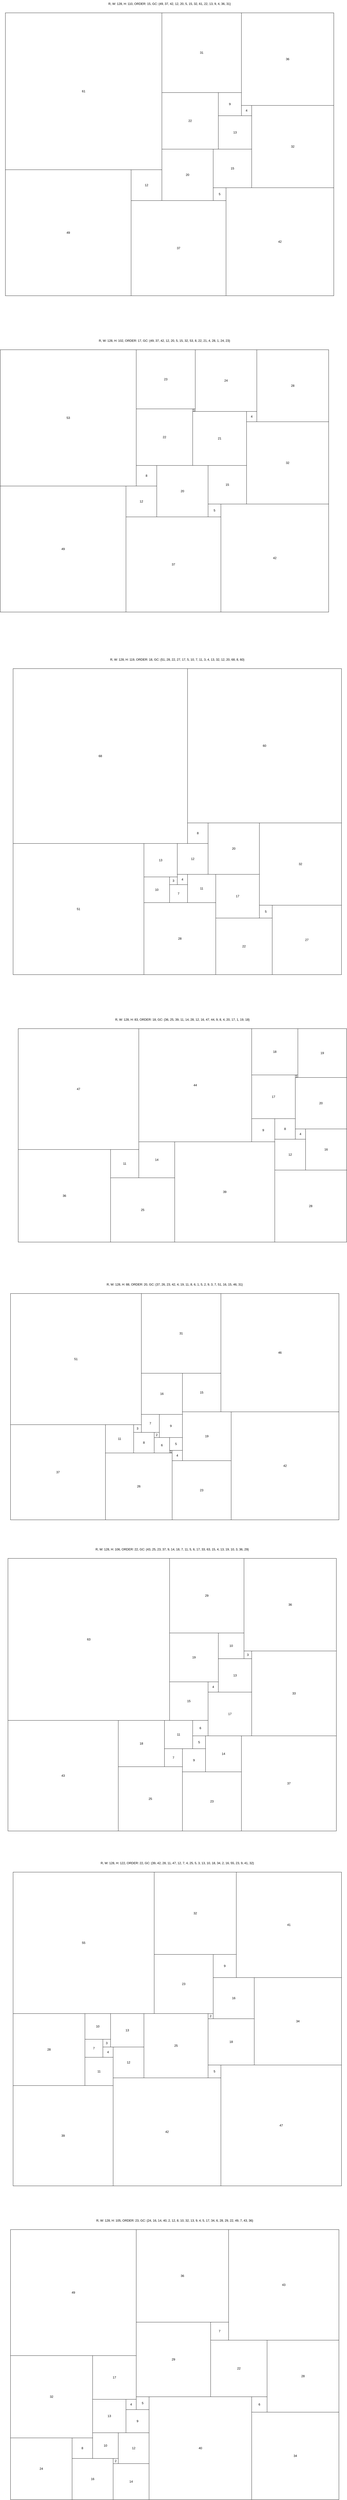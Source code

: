 <mxfile version="21.2.1" type="device">
  <diagram name="Page-1" id="H1nZVYqxkzLZFgEqRADx">
    <mxGraphModel dx="2570" dy="5350" grid="1" gridSize="10" guides="1" tooltips="1" connect="1" arrows="1" fold="1" page="1" pageScale="1" pageWidth="850" pageHeight="1100" math="0" shadow="0">
      <root>
        <mxCell id="0" />
        <mxCell id="1" parent="0" />
        <mxCell id="AsBp8XiL8Dx4Y6rQVwFH-4049" value="R, W: 128, H: 110, ORDER: 15, GC: {49, 37, 42, 12, 20, 5, 15, 32, 61, 22, 13, 9, 4, 36, 31} " style="text;html=1;strokeColor=none;fillColor=none;align=center;verticalAlign=middle;whiteSpace=wrap;rounded=0;flipV=1;" parent="1" vertex="1">
          <mxGeometry x="2710" width="1280" height="30" as="geometry" />
        </mxCell>
        <mxCell id="AsBp8XiL8Dx4Y6rQVwFH-6257" value="R, W: 128, H: 102, ORDER: 17, GC: {49, 37, 42, 12, 20, 5, 15, 32, 53, 8, 22, 21, 4, 28, 1, 24, 23} " style="text;html=1;strokeColor=none;fillColor=none;align=center;verticalAlign=middle;whiteSpace=wrap;rounded=0;flipV=1;" parent="1" vertex="1">
          <mxGeometry x="2690" y="1310" width="1280" height="30" as="geometry" />
        </mxCell>
        <mxCell id="AsBp8XiL8Dx4Y6rQVwFH-7724" value="R, W: 128, H: 119, ORDER: 18, GC: {51, 28, 22, 27, 17, 5, 10, 7, 11, 3, 4, 13, 32, 12, 20, 68, 8, 60} " style="text;html=1;strokeColor=none;fillColor=none;align=center;verticalAlign=middle;whiteSpace=wrap;rounded=0;flipV=1;" parent="1" vertex="1">
          <mxGeometry x="2740" y="2550" width="1280" height="30" as="geometry" />
        </mxCell>
        <mxCell id="AsBp8XiL8Dx4Y6rQVwFH-7819" value="R, W: 128, H: 83, ORDER: 18, GC: {36, 25, 39, 11, 14, 28, 12, 16, 47, 44, 9, 8, 4, 20, 17, 1, 19, 18} " style="text;html=1;strokeColor=none;fillColor=none;align=center;verticalAlign=middle;whiteSpace=wrap;rounded=0;flipV=1;" parent="1" vertex="1">
          <mxGeometry x="2760" y="3950" width="1280" height="30" as="geometry" />
        </mxCell>
        <mxCell id="AsBp8XiL8Dx4Y6rQVwFH-16661" value="R, W: 128, H: 88, ORDER: 20, GC: {37, 26, 23, 42, 4, 19, 11, 8, 6, 1, 5, 2, 9, 3, 7, 51, 16, 15, 46, 31} " style="text;html=1;strokeColor=none;fillColor=none;align=center;verticalAlign=middle;whiteSpace=wrap;rounded=0;flipV=1;" parent="1" vertex="1">
          <mxGeometry x="2730" y="4980" width="1280" height="30" as="geometry" />
        </mxCell>
        <mxCell id="AsBp8XiL8Dx4Y6rQVwFH-38891" value="R, W: 128, H: 106, ORDER: 22, GC: {43, 25, 23, 37, 9, 14, 18, 7, 11, 5, 6, 17, 33, 63, 15, 4, 13, 19, 10, 3, 36, 29} " style="text;html=1;strokeColor=none;fillColor=none;align=center;verticalAlign=middle;whiteSpace=wrap;rounded=0;flipV=1;" parent="1" vertex="1">
          <mxGeometry x="2720" y="6010" width="1280" height="30" as="geometry" />
        </mxCell>
        <mxCell id="AsBp8XiL8Dx4Y6rQVwFH-38937" value="R, W: 128, H: 122, ORDER: 22, GC: {39, 42, 28, 11, 47, 12, 7, 4, 25, 5, 3, 13, 10, 18, 34, 2, 16, 55, 23, 9, 41, 32} " style="text;html=1;strokeColor=none;fillColor=none;align=center;verticalAlign=middle;whiteSpace=wrap;rounded=0;flipV=1;" parent="1" vertex="1">
          <mxGeometry x="2740" y="7230" width="1280" height="30" as="geometry" />
        </mxCell>
        <mxCell id="AsBp8XiL8Dx4Y6rQVwFH-44097" value="R, W: 128, H: 105, ORDER: 23, GC: {24, 16, 14, 40, 2, 12, 8, 10, 32, 13, 9, 4, 5, 17, 34, 6, 28, 29, 22, 49, 7, 43, 36} " style="text;html=1;strokeColor=none;fillColor=none;align=center;verticalAlign=middle;whiteSpace=wrap;rounded=0;flipV=1;" parent="1" vertex="1">
          <mxGeometry x="2730" y="8620" width="1280" height="30" as="geometry" />
        </mxCell>
        <mxCell id="5mJC_CQfwRtNk9dnTt3o-1" value="" style="group;flipV=1;" vertex="1" connectable="0" parent="1">
          <mxGeometry x="2710" y="50" width="1280" height="1100" as="geometry" />
        </mxCell>
        <mxCell id="761dnnyQ54j-Cl0NHfQN-4050" value="49" style="rounded=0;whiteSpace=wrap;html=1;" parent="5mJC_CQfwRtNk9dnTt3o-1" vertex="1">
          <mxGeometry y="610" width="490" height="490" as="geometry" />
        </mxCell>
        <mxCell id="761dnnyQ54j-Cl0NHfQN-4051" value="37" style="rounded=0;whiteSpace=wrap;html=1;" parent="5mJC_CQfwRtNk9dnTt3o-1" vertex="1">
          <mxGeometry x="490" y="730" width="370" height="370" as="geometry" />
        </mxCell>
        <mxCell id="761dnnyQ54j-Cl0NHfQN-4052" value="42" style="rounded=0;whiteSpace=wrap;html=1;" parent="5mJC_CQfwRtNk9dnTt3o-1" vertex="1">
          <mxGeometry x="860" y="680" width="420" height="420" as="geometry" />
        </mxCell>
        <mxCell id="761dnnyQ54j-Cl0NHfQN-4053" value="12" style="rounded=0;whiteSpace=wrap;html=1;" parent="5mJC_CQfwRtNk9dnTt3o-1" vertex="1">
          <mxGeometry x="490" y="610" width="120" height="120" as="geometry" />
        </mxCell>
        <mxCell id="761dnnyQ54j-Cl0NHfQN-4054" value="20" style="rounded=0;whiteSpace=wrap;html=1;" parent="5mJC_CQfwRtNk9dnTt3o-1" vertex="1">
          <mxGeometry x="610" y="530" width="200" height="200" as="geometry" />
        </mxCell>
        <mxCell id="761dnnyQ54j-Cl0NHfQN-4055" value="5" style="rounded=0;whiteSpace=wrap;html=1;" parent="5mJC_CQfwRtNk9dnTt3o-1" vertex="1">
          <mxGeometry x="810" y="680" width="50" height="50" as="geometry" />
        </mxCell>
        <mxCell id="761dnnyQ54j-Cl0NHfQN-4056" value="15" style="rounded=0;whiteSpace=wrap;html=1;" parent="5mJC_CQfwRtNk9dnTt3o-1" vertex="1">
          <mxGeometry x="810" y="530" width="150" height="150" as="geometry" />
        </mxCell>
        <mxCell id="761dnnyQ54j-Cl0NHfQN-4057" value="32" style="rounded=0;whiteSpace=wrap;html=1;" parent="5mJC_CQfwRtNk9dnTt3o-1" vertex="1">
          <mxGeometry x="960" y="360" width="320" height="320" as="geometry" />
        </mxCell>
        <mxCell id="761dnnyQ54j-Cl0NHfQN-4058" value="61" style="rounded=0;whiteSpace=wrap;html=1;" parent="5mJC_CQfwRtNk9dnTt3o-1" vertex="1">
          <mxGeometry width="610" height="610" as="geometry" />
        </mxCell>
        <mxCell id="761dnnyQ54j-Cl0NHfQN-4059" value="22" style="rounded=0;whiteSpace=wrap;html=1;" parent="5mJC_CQfwRtNk9dnTt3o-1" vertex="1">
          <mxGeometry x="610" y="310" width="220" height="220" as="geometry" />
        </mxCell>
        <mxCell id="761dnnyQ54j-Cl0NHfQN-4060" value="13" style="rounded=0;whiteSpace=wrap;html=1;" parent="5mJC_CQfwRtNk9dnTt3o-1" vertex="1">
          <mxGeometry x="830" y="400" width="130" height="130" as="geometry" />
        </mxCell>
        <mxCell id="761dnnyQ54j-Cl0NHfQN-4061" value="9" style="rounded=0;whiteSpace=wrap;html=1;" parent="5mJC_CQfwRtNk9dnTt3o-1" vertex="1">
          <mxGeometry x="830" y="310" width="90" height="90" as="geometry" />
        </mxCell>
        <mxCell id="761dnnyQ54j-Cl0NHfQN-4062" value="4" style="rounded=0;whiteSpace=wrap;html=1;" parent="5mJC_CQfwRtNk9dnTt3o-1" vertex="1">
          <mxGeometry x="920" y="360" width="40" height="40" as="geometry" />
        </mxCell>
        <mxCell id="761dnnyQ54j-Cl0NHfQN-4063" value="36" style="rounded=0;whiteSpace=wrap;html=1;" parent="5mJC_CQfwRtNk9dnTt3o-1" vertex="1">
          <mxGeometry x="920" width="360" height="360" as="geometry" />
        </mxCell>
        <mxCell id="761dnnyQ54j-Cl0NHfQN-4064" value="31" style="rounded=0;whiteSpace=wrap;html=1;" parent="5mJC_CQfwRtNk9dnTt3o-1" vertex="1">
          <mxGeometry x="610" width="310" height="310" as="geometry" />
        </mxCell>
        <mxCell id="5mJC_CQfwRtNk9dnTt3o-2" value="" style="group;flipV=1;" vertex="1" connectable="0" parent="1">
          <mxGeometry x="2690" y="1360" width="1280" height="1020" as="geometry" />
        </mxCell>
        <mxCell id="761dnnyQ54j-Cl0NHfQN-6258" value="49" style="rounded=0;whiteSpace=wrap;html=1;" parent="5mJC_CQfwRtNk9dnTt3o-2" vertex="1">
          <mxGeometry y="530" width="490" height="490" as="geometry" />
        </mxCell>
        <mxCell id="761dnnyQ54j-Cl0NHfQN-6259" value="37" style="rounded=0;whiteSpace=wrap;html=1;" parent="5mJC_CQfwRtNk9dnTt3o-2" vertex="1">
          <mxGeometry x="490" y="650" width="370" height="370" as="geometry" />
        </mxCell>
        <mxCell id="761dnnyQ54j-Cl0NHfQN-6260" value="42" style="rounded=0;whiteSpace=wrap;html=1;" parent="5mJC_CQfwRtNk9dnTt3o-2" vertex="1">
          <mxGeometry x="860" y="600" width="420" height="420" as="geometry" />
        </mxCell>
        <mxCell id="761dnnyQ54j-Cl0NHfQN-6261" value="12" style="rounded=0;whiteSpace=wrap;html=1;" parent="5mJC_CQfwRtNk9dnTt3o-2" vertex="1">
          <mxGeometry x="490" y="530" width="120" height="120" as="geometry" />
        </mxCell>
        <mxCell id="761dnnyQ54j-Cl0NHfQN-6262" value="20" style="rounded=0;whiteSpace=wrap;html=1;" parent="5mJC_CQfwRtNk9dnTt3o-2" vertex="1">
          <mxGeometry x="610" y="450" width="200" height="200" as="geometry" />
        </mxCell>
        <mxCell id="761dnnyQ54j-Cl0NHfQN-6263" value="5" style="rounded=0;whiteSpace=wrap;html=1;" parent="5mJC_CQfwRtNk9dnTt3o-2" vertex="1">
          <mxGeometry x="810" y="600" width="50" height="50" as="geometry" />
        </mxCell>
        <mxCell id="761dnnyQ54j-Cl0NHfQN-6264" value="15" style="rounded=0;whiteSpace=wrap;html=1;" parent="5mJC_CQfwRtNk9dnTt3o-2" vertex="1">
          <mxGeometry x="810" y="450" width="150" height="150" as="geometry" />
        </mxCell>
        <mxCell id="761dnnyQ54j-Cl0NHfQN-6265" value="32" style="rounded=0;whiteSpace=wrap;html=1;" parent="5mJC_CQfwRtNk9dnTt3o-2" vertex="1">
          <mxGeometry x="960" y="280" width="320" height="320" as="geometry" />
        </mxCell>
        <mxCell id="761dnnyQ54j-Cl0NHfQN-6266" value="53" style="rounded=0;whiteSpace=wrap;html=1;" parent="5mJC_CQfwRtNk9dnTt3o-2" vertex="1">
          <mxGeometry width="530" height="530" as="geometry" />
        </mxCell>
        <mxCell id="761dnnyQ54j-Cl0NHfQN-6267" value="8" style="rounded=0;whiteSpace=wrap;html=1;" parent="5mJC_CQfwRtNk9dnTt3o-2" vertex="1">
          <mxGeometry x="530" y="450" width="80" height="80" as="geometry" />
        </mxCell>
        <mxCell id="761dnnyQ54j-Cl0NHfQN-6268" value="22" style="rounded=0;whiteSpace=wrap;html=1;" parent="5mJC_CQfwRtNk9dnTt3o-2" vertex="1">
          <mxGeometry x="530" y="230" width="220" height="220" as="geometry" />
        </mxCell>
        <mxCell id="761dnnyQ54j-Cl0NHfQN-6269" value="21" style="rounded=0;whiteSpace=wrap;html=1;" parent="5mJC_CQfwRtNk9dnTt3o-2" vertex="1">
          <mxGeometry x="750" y="240" width="210" height="210" as="geometry" />
        </mxCell>
        <mxCell id="761dnnyQ54j-Cl0NHfQN-6270" value="4" style="rounded=0;whiteSpace=wrap;html=1;" parent="5mJC_CQfwRtNk9dnTt3o-2" vertex="1">
          <mxGeometry x="960" y="240" width="40" height="40" as="geometry" />
        </mxCell>
        <mxCell id="761dnnyQ54j-Cl0NHfQN-6271" value="28" style="rounded=0;whiteSpace=wrap;html=1;" parent="5mJC_CQfwRtNk9dnTt3o-2" vertex="1">
          <mxGeometry x="1000" width="280" height="280" as="geometry" />
        </mxCell>
        <mxCell id="761dnnyQ54j-Cl0NHfQN-6272" value="1" style="rounded=0;whiteSpace=wrap;html=1;" parent="5mJC_CQfwRtNk9dnTt3o-2" vertex="1">
          <mxGeometry x="750" y="230" width="10" height="10" as="geometry" />
        </mxCell>
        <mxCell id="761dnnyQ54j-Cl0NHfQN-6273" value="24" style="rounded=0;whiteSpace=wrap;html=1;" parent="5mJC_CQfwRtNk9dnTt3o-2" vertex="1">
          <mxGeometry x="760" width="240" height="240" as="geometry" />
        </mxCell>
        <mxCell id="761dnnyQ54j-Cl0NHfQN-6274" value="23" style="rounded=0;whiteSpace=wrap;html=1;" parent="5mJC_CQfwRtNk9dnTt3o-2" vertex="1">
          <mxGeometry x="530" width="230" height="230" as="geometry" />
        </mxCell>
        <mxCell id="5mJC_CQfwRtNk9dnTt3o-3" value="" style="group;flipV=1;" vertex="1" connectable="0" parent="1">
          <mxGeometry x="2740" y="2600" width="1280" height="1190" as="geometry" />
        </mxCell>
        <mxCell id="761dnnyQ54j-Cl0NHfQN-7725" value="51" style="rounded=0;whiteSpace=wrap;html=1;" parent="5mJC_CQfwRtNk9dnTt3o-3" vertex="1">
          <mxGeometry y="680" width="510" height="510" as="geometry" />
        </mxCell>
        <mxCell id="761dnnyQ54j-Cl0NHfQN-7726" value="28" style="rounded=0;whiteSpace=wrap;html=1;" parent="5mJC_CQfwRtNk9dnTt3o-3" vertex="1">
          <mxGeometry x="510" y="910" width="280" height="280" as="geometry" />
        </mxCell>
        <mxCell id="761dnnyQ54j-Cl0NHfQN-7727" value="22" style="rounded=0;whiteSpace=wrap;html=1;" parent="5mJC_CQfwRtNk9dnTt3o-3" vertex="1">
          <mxGeometry x="790" y="970" width="220" height="220" as="geometry" />
        </mxCell>
        <mxCell id="761dnnyQ54j-Cl0NHfQN-7728" value="27" style="rounded=0;whiteSpace=wrap;html=1;" parent="5mJC_CQfwRtNk9dnTt3o-3" vertex="1">
          <mxGeometry x="1010" y="920" width="270" height="270" as="geometry" />
        </mxCell>
        <mxCell id="761dnnyQ54j-Cl0NHfQN-7729" value="17" style="rounded=0;whiteSpace=wrap;html=1;" parent="5mJC_CQfwRtNk9dnTt3o-3" vertex="1">
          <mxGeometry x="790" y="800" width="170" height="170" as="geometry" />
        </mxCell>
        <mxCell id="761dnnyQ54j-Cl0NHfQN-7730" value="5" style="rounded=0;whiteSpace=wrap;html=1;" parent="5mJC_CQfwRtNk9dnTt3o-3" vertex="1">
          <mxGeometry x="960" y="920" width="50" height="50" as="geometry" />
        </mxCell>
        <mxCell id="761dnnyQ54j-Cl0NHfQN-7731" value="10" style="rounded=0;whiteSpace=wrap;html=1;" parent="5mJC_CQfwRtNk9dnTt3o-3" vertex="1">
          <mxGeometry x="510" y="810" width="100" height="100" as="geometry" />
        </mxCell>
        <mxCell id="761dnnyQ54j-Cl0NHfQN-7732" value="7" style="rounded=0;whiteSpace=wrap;html=1;" parent="5mJC_CQfwRtNk9dnTt3o-3" vertex="1">
          <mxGeometry x="610" y="840" width="70" height="70" as="geometry" />
        </mxCell>
        <mxCell id="761dnnyQ54j-Cl0NHfQN-7733" value="11" style="rounded=0;whiteSpace=wrap;html=1;" parent="5mJC_CQfwRtNk9dnTt3o-3" vertex="1">
          <mxGeometry x="680" y="800" width="110" height="110" as="geometry" />
        </mxCell>
        <mxCell id="761dnnyQ54j-Cl0NHfQN-7734" value="3" style="rounded=0;whiteSpace=wrap;html=1;" parent="5mJC_CQfwRtNk9dnTt3o-3" vertex="1">
          <mxGeometry x="610" y="810" width="30" height="30" as="geometry" />
        </mxCell>
        <mxCell id="761dnnyQ54j-Cl0NHfQN-7735" value="4" style="rounded=0;whiteSpace=wrap;html=1;" parent="5mJC_CQfwRtNk9dnTt3o-3" vertex="1">
          <mxGeometry x="640" y="800" width="40" height="40" as="geometry" />
        </mxCell>
        <mxCell id="761dnnyQ54j-Cl0NHfQN-7736" value="13" style="rounded=0;whiteSpace=wrap;html=1;" parent="5mJC_CQfwRtNk9dnTt3o-3" vertex="1">
          <mxGeometry x="510" y="680" width="130" height="130" as="geometry" />
        </mxCell>
        <mxCell id="761dnnyQ54j-Cl0NHfQN-7737" value="32" style="rounded=0;whiteSpace=wrap;html=1;" parent="5mJC_CQfwRtNk9dnTt3o-3" vertex="1">
          <mxGeometry x="960" y="600" width="320" height="320" as="geometry" />
        </mxCell>
        <mxCell id="761dnnyQ54j-Cl0NHfQN-7738" value="12" style="rounded=0;whiteSpace=wrap;html=1;" parent="5mJC_CQfwRtNk9dnTt3o-3" vertex="1">
          <mxGeometry x="640" y="680" width="120" height="120" as="geometry" />
        </mxCell>
        <mxCell id="761dnnyQ54j-Cl0NHfQN-7739" value="20" style="rounded=0;whiteSpace=wrap;html=1;" parent="5mJC_CQfwRtNk9dnTt3o-3" vertex="1">
          <mxGeometry x="760" y="600" width="200" height="200" as="geometry" />
        </mxCell>
        <mxCell id="761dnnyQ54j-Cl0NHfQN-7740" value="68" style="rounded=0;whiteSpace=wrap;html=1;" parent="5mJC_CQfwRtNk9dnTt3o-3" vertex="1">
          <mxGeometry width="680" height="680" as="geometry" />
        </mxCell>
        <mxCell id="761dnnyQ54j-Cl0NHfQN-7741" value="8" style="rounded=0;whiteSpace=wrap;html=1;" parent="5mJC_CQfwRtNk9dnTt3o-3" vertex="1">
          <mxGeometry x="680" y="600" width="80" height="80" as="geometry" />
        </mxCell>
        <mxCell id="761dnnyQ54j-Cl0NHfQN-7742" value="60" style="rounded=0;whiteSpace=wrap;html=1;" parent="5mJC_CQfwRtNk9dnTt3o-3" vertex="1">
          <mxGeometry x="680" width="600" height="600" as="geometry" />
        </mxCell>
        <mxCell id="5mJC_CQfwRtNk9dnTt3o-4" value="" style="group;flipV=1;" vertex="1" connectable="0" parent="1">
          <mxGeometry x="2760" y="4000" width="1280" height="830" as="geometry" />
        </mxCell>
        <mxCell id="761dnnyQ54j-Cl0NHfQN-7820" value="36" style="rounded=0;whiteSpace=wrap;html=1;" parent="5mJC_CQfwRtNk9dnTt3o-4" vertex="1">
          <mxGeometry y="470" width="360" height="360" as="geometry" />
        </mxCell>
        <mxCell id="761dnnyQ54j-Cl0NHfQN-7821" value="25" style="rounded=0;whiteSpace=wrap;html=1;" parent="5mJC_CQfwRtNk9dnTt3o-4" vertex="1">
          <mxGeometry x="360" y="580" width="250" height="250" as="geometry" />
        </mxCell>
        <mxCell id="761dnnyQ54j-Cl0NHfQN-7822" value="39" style="rounded=0;whiteSpace=wrap;html=1;" parent="5mJC_CQfwRtNk9dnTt3o-4" vertex="1">
          <mxGeometry x="610" y="440" width="390" height="390" as="geometry" />
        </mxCell>
        <mxCell id="761dnnyQ54j-Cl0NHfQN-7823" value="11" style="rounded=0;whiteSpace=wrap;html=1;" parent="5mJC_CQfwRtNk9dnTt3o-4" vertex="1">
          <mxGeometry x="360" y="470" width="110" height="110" as="geometry" />
        </mxCell>
        <mxCell id="761dnnyQ54j-Cl0NHfQN-7824" value="14" style="rounded=0;whiteSpace=wrap;html=1;" parent="5mJC_CQfwRtNk9dnTt3o-4" vertex="1">
          <mxGeometry x="470" y="440" width="140" height="140" as="geometry" />
        </mxCell>
        <mxCell id="761dnnyQ54j-Cl0NHfQN-7825" value="28" style="rounded=0;whiteSpace=wrap;html=1;" parent="5mJC_CQfwRtNk9dnTt3o-4" vertex="1">
          <mxGeometry x="1000" y="550" width="280" height="280" as="geometry" />
        </mxCell>
        <mxCell id="761dnnyQ54j-Cl0NHfQN-7826" value="12" style="rounded=0;whiteSpace=wrap;html=1;" parent="5mJC_CQfwRtNk9dnTt3o-4" vertex="1">
          <mxGeometry x="1000" y="430" width="120" height="120" as="geometry" />
        </mxCell>
        <mxCell id="761dnnyQ54j-Cl0NHfQN-7827" value="16" style="rounded=0;whiteSpace=wrap;html=1;" parent="5mJC_CQfwRtNk9dnTt3o-4" vertex="1">
          <mxGeometry x="1120" y="390" width="160" height="160" as="geometry" />
        </mxCell>
        <mxCell id="761dnnyQ54j-Cl0NHfQN-7828" value="47" style="rounded=0;whiteSpace=wrap;html=1;" parent="5mJC_CQfwRtNk9dnTt3o-4" vertex="1">
          <mxGeometry width="470" height="470" as="geometry" />
        </mxCell>
        <mxCell id="761dnnyQ54j-Cl0NHfQN-7829" value="44" style="rounded=0;whiteSpace=wrap;html=1;" parent="5mJC_CQfwRtNk9dnTt3o-4" vertex="1">
          <mxGeometry x="470" width="440" height="440" as="geometry" />
        </mxCell>
        <mxCell id="761dnnyQ54j-Cl0NHfQN-7830" value="9" style="rounded=0;whiteSpace=wrap;html=1;" parent="5mJC_CQfwRtNk9dnTt3o-4" vertex="1">
          <mxGeometry x="910" y="350" width="90" height="90" as="geometry" />
        </mxCell>
        <mxCell id="761dnnyQ54j-Cl0NHfQN-7831" value="8" style="rounded=0;whiteSpace=wrap;html=1;" parent="5mJC_CQfwRtNk9dnTt3o-4" vertex="1">
          <mxGeometry x="1000" y="350" width="80" height="80" as="geometry" />
        </mxCell>
        <mxCell id="761dnnyQ54j-Cl0NHfQN-7832" value="4" style="rounded=0;whiteSpace=wrap;html=1;" parent="5mJC_CQfwRtNk9dnTt3o-4" vertex="1">
          <mxGeometry x="1080" y="390" width="40" height="40" as="geometry" />
        </mxCell>
        <mxCell id="761dnnyQ54j-Cl0NHfQN-7833" value="20" style="rounded=0;whiteSpace=wrap;html=1;" parent="5mJC_CQfwRtNk9dnTt3o-4" vertex="1">
          <mxGeometry x="1080" y="190" width="200" height="200" as="geometry" />
        </mxCell>
        <mxCell id="761dnnyQ54j-Cl0NHfQN-7834" value="17" style="rounded=0;whiteSpace=wrap;html=1;" parent="5mJC_CQfwRtNk9dnTt3o-4" vertex="1">
          <mxGeometry x="910" y="180" width="170" height="170" as="geometry" />
        </mxCell>
        <mxCell id="761dnnyQ54j-Cl0NHfQN-7835" value="1" style="rounded=0;whiteSpace=wrap;html=1;" parent="5mJC_CQfwRtNk9dnTt3o-4" vertex="1">
          <mxGeometry x="1080" y="180" width="10" height="10" as="geometry" />
        </mxCell>
        <mxCell id="761dnnyQ54j-Cl0NHfQN-7836" value="19" style="rounded=0;whiteSpace=wrap;html=1;" parent="5mJC_CQfwRtNk9dnTt3o-4" vertex="1">
          <mxGeometry x="1090" width="190" height="190" as="geometry" />
        </mxCell>
        <mxCell id="761dnnyQ54j-Cl0NHfQN-7837" value="18" style="rounded=0;whiteSpace=wrap;html=1;" parent="5mJC_CQfwRtNk9dnTt3o-4" vertex="1">
          <mxGeometry x="910" width="180" height="180" as="geometry" />
        </mxCell>
        <mxCell id="5mJC_CQfwRtNk9dnTt3o-5" value="" style="group;flipV=1;" vertex="1" connectable="0" parent="1">
          <mxGeometry x="2730" y="5030" width="1280" height="880" as="geometry" />
        </mxCell>
        <mxCell id="761dnnyQ54j-Cl0NHfQN-16662" value="37" style="rounded=0;whiteSpace=wrap;html=1;" parent="5mJC_CQfwRtNk9dnTt3o-5" vertex="1">
          <mxGeometry y="510" width="370" height="370" as="geometry" />
        </mxCell>
        <mxCell id="761dnnyQ54j-Cl0NHfQN-16663" value="26" style="rounded=0;whiteSpace=wrap;html=1;" parent="5mJC_CQfwRtNk9dnTt3o-5" vertex="1">
          <mxGeometry x="370" y="620" width="260" height="260" as="geometry" />
        </mxCell>
        <mxCell id="761dnnyQ54j-Cl0NHfQN-16664" value="23" style="rounded=0;whiteSpace=wrap;html=1;" parent="5mJC_CQfwRtNk9dnTt3o-5" vertex="1">
          <mxGeometry x="630" y="650" width="230" height="230" as="geometry" />
        </mxCell>
        <mxCell id="761dnnyQ54j-Cl0NHfQN-16665" value="42" style="rounded=0;whiteSpace=wrap;html=1;" parent="5mJC_CQfwRtNk9dnTt3o-5" vertex="1">
          <mxGeometry x="860" y="460" width="420" height="420" as="geometry" />
        </mxCell>
        <mxCell id="761dnnyQ54j-Cl0NHfQN-16666" value="4" style="rounded=0;whiteSpace=wrap;html=1;" parent="5mJC_CQfwRtNk9dnTt3o-5" vertex="1">
          <mxGeometry x="630" y="610" width="40" height="40" as="geometry" />
        </mxCell>
        <mxCell id="761dnnyQ54j-Cl0NHfQN-16667" value="19" style="rounded=0;whiteSpace=wrap;html=1;" parent="5mJC_CQfwRtNk9dnTt3o-5" vertex="1">
          <mxGeometry x="670" y="460" width="190" height="190" as="geometry" />
        </mxCell>
        <mxCell id="761dnnyQ54j-Cl0NHfQN-16668" value="11" style="rounded=0;whiteSpace=wrap;html=1;" parent="5mJC_CQfwRtNk9dnTt3o-5" vertex="1">
          <mxGeometry x="370" y="510" width="110" height="110" as="geometry" />
        </mxCell>
        <mxCell id="761dnnyQ54j-Cl0NHfQN-16669" value="8" style="rounded=0;whiteSpace=wrap;html=1;" parent="5mJC_CQfwRtNk9dnTt3o-5" vertex="1">
          <mxGeometry x="480" y="540" width="80" height="80" as="geometry" />
        </mxCell>
        <mxCell id="761dnnyQ54j-Cl0NHfQN-16670" value="6" style="rounded=0;whiteSpace=wrap;html=1;" parent="5mJC_CQfwRtNk9dnTt3o-5" vertex="1">
          <mxGeometry x="560" y="560" width="60" height="60" as="geometry" />
        </mxCell>
        <mxCell id="761dnnyQ54j-Cl0NHfQN-16671" value="1" style="rounded=0;whiteSpace=wrap;html=1;" parent="5mJC_CQfwRtNk9dnTt3o-5" vertex="1">
          <mxGeometry x="620" y="610" width="10" height="10" as="geometry" />
        </mxCell>
        <mxCell id="761dnnyQ54j-Cl0NHfQN-16672" value="5" style="rounded=0;whiteSpace=wrap;html=1;" parent="5mJC_CQfwRtNk9dnTt3o-5" vertex="1">
          <mxGeometry x="620" y="560" width="50" height="50" as="geometry" />
        </mxCell>
        <mxCell id="761dnnyQ54j-Cl0NHfQN-16673" value="2" style="rounded=0;whiteSpace=wrap;html=1;" parent="5mJC_CQfwRtNk9dnTt3o-5" vertex="1">
          <mxGeometry x="560" y="540" width="20" height="20" as="geometry" />
        </mxCell>
        <mxCell id="761dnnyQ54j-Cl0NHfQN-16674" value="9" style="rounded=0;whiteSpace=wrap;html=1;" parent="5mJC_CQfwRtNk9dnTt3o-5" vertex="1">
          <mxGeometry x="580" y="470" width="90" height="90" as="geometry" />
        </mxCell>
        <mxCell id="761dnnyQ54j-Cl0NHfQN-16675" value="3" style="rounded=0;whiteSpace=wrap;html=1;" parent="5mJC_CQfwRtNk9dnTt3o-5" vertex="1">
          <mxGeometry x="480" y="510" width="30" height="30" as="geometry" />
        </mxCell>
        <mxCell id="761dnnyQ54j-Cl0NHfQN-16676" value="7" style="rounded=0;whiteSpace=wrap;html=1;" parent="5mJC_CQfwRtNk9dnTt3o-5" vertex="1">
          <mxGeometry x="510" y="470" width="70" height="70" as="geometry" />
        </mxCell>
        <mxCell id="761dnnyQ54j-Cl0NHfQN-16677" value="51" style="rounded=0;whiteSpace=wrap;html=1;" parent="5mJC_CQfwRtNk9dnTt3o-5" vertex="1">
          <mxGeometry width="510" height="510" as="geometry" />
        </mxCell>
        <mxCell id="761dnnyQ54j-Cl0NHfQN-16678" value="16" style="rounded=0;whiteSpace=wrap;html=1;" parent="5mJC_CQfwRtNk9dnTt3o-5" vertex="1">
          <mxGeometry x="510" y="310" width="160" height="160" as="geometry" />
        </mxCell>
        <mxCell id="761dnnyQ54j-Cl0NHfQN-16679" value="15" style="rounded=0;whiteSpace=wrap;html=1;" parent="5mJC_CQfwRtNk9dnTt3o-5" vertex="1">
          <mxGeometry x="670" y="310" width="150" height="150" as="geometry" />
        </mxCell>
        <mxCell id="761dnnyQ54j-Cl0NHfQN-16680" value="46" style="rounded=0;whiteSpace=wrap;html=1;" parent="5mJC_CQfwRtNk9dnTt3o-5" vertex="1">
          <mxGeometry x="820" width="460" height="460" as="geometry" />
        </mxCell>
        <mxCell id="761dnnyQ54j-Cl0NHfQN-16681" value="31" style="rounded=0;whiteSpace=wrap;html=1;" parent="5mJC_CQfwRtNk9dnTt3o-5" vertex="1">
          <mxGeometry x="510" width="310" height="310" as="geometry" />
        </mxCell>
        <mxCell id="5mJC_CQfwRtNk9dnTt3o-6" value="" style="group;flipV=1;" vertex="1" connectable="0" parent="1">
          <mxGeometry x="2720" y="6060" width="1280" height="1060" as="geometry" />
        </mxCell>
        <mxCell id="761dnnyQ54j-Cl0NHfQN-38892" value="43" style="rounded=0;whiteSpace=wrap;html=1;" parent="5mJC_CQfwRtNk9dnTt3o-6" vertex="1">
          <mxGeometry y="630" width="430" height="430" as="geometry" />
        </mxCell>
        <mxCell id="761dnnyQ54j-Cl0NHfQN-38893" value="25" style="rounded=0;whiteSpace=wrap;html=1;" parent="5mJC_CQfwRtNk9dnTt3o-6" vertex="1">
          <mxGeometry x="430" y="810" width="250" height="250" as="geometry" />
        </mxCell>
        <mxCell id="761dnnyQ54j-Cl0NHfQN-38894" value="23" style="rounded=0;whiteSpace=wrap;html=1;" parent="5mJC_CQfwRtNk9dnTt3o-6" vertex="1">
          <mxGeometry x="680" y="830" width="230" height="230" as="geometry" />
        </mxCell>
        <mxCell id="761dnnyQ54j-Cl0NHfQN-38895" value="37" style="rounded=0;whiteSpace=wrap;html=1;" parent="5mJC_CQfwRtNk9dnTt3o-6" vertex="1">
          <mxGeometry x="910" y="690" width="370" height="370" as="geometry" />
        </mxCell>
        <mxCell id="761dnnyQ54j-Cl0NHfQN-38896" value="9" style="rounded=0;whiteSpace=wrap;html=1;" parent="5mJC_CQfwRtNk9dnTt3o-6" vertex="1">
          <mxGeometry x="680" y="740" width="90" height="90" as="geometry" />
        </mxCell>
        <mxCell id="761dnnyQ54j-Cl0NHfQN-38897" value="14" style="rounded=0;whiteSpace=wrap;html=1;" parent="5mJC_CQfwRtNk9dnTt3o-6" vertex="1">
          <mxGeometry x="770" y="690" width="140" height="140" as="geometry" />
        </mxCell>
        <mxCell id="761dnnyQ54j-Cl0NHfQN-38898" value="18" style="rounded=0;whiteSpace=wrap;html=1;" parent="5mJC_CQfwRtNk9dnTt3o-6" vertex="1">
          <mxGeometry x="430" y="630" width="180" height="180" as="geometry" />
        </mxCell>
        <mxCell id="761dnnyQ54j-Cl0NHfQN-38899" value="7" style="rounded=0;whiteSpace=wrap;html=1;" parent="5mJC_CQfwRtNk9dnTt3o-6" vertex="1">
          <mxGeometry x="610" y="740" width="70" height="70" as="geometry" />
        </mxCell>
        <mxCell id="761dnnyQ54j-Cl0NHfQN-38900" value="11" style="rounded=0;whiteSpace=wrap;html=1;" parent="5mJC_CQfwRtNk9dnTt3o-6" vertex="1">
          <mxGeometry x="610" y="630" width="110" height="110" as="geometry" />
        </mxCell>
        <mxCell id="761dnnyQ54j-Cl0NHfQN-38901" value="5" style="rounded=0;whiteSpace=wrap;html=1;" parent="5mJC_CQfwRtNk9dnTt3o-6" vertex="1">
          <mxGeometry x="720" y="690" width="50" height="50" as="geometry" />
        </mxCell>
        <mxCell id="761dnnyQ54j-Cl0NHfQN-38902" value="6" style="rounded=0;whiteSpace=wrap;html=1;" parent="5mJC_CQfwRtNk9dnTt3o-6" vertex="1">
          <mxGeometry x="720" y="630" width="60" height="60" as="geometry" />
        </mxCell>
        <mxCell id="761dnnyQ54j-Cl0NHfQN-38903" value="17" style="rounded=0;whiteSpace=wrap;html=1;" parent="5mJC_CQfwRtNk9dnTt3o-6" vertex="1">
          <mxGeometry x="780" y="520" width="170" height="170" as="geometry" />
        </mxCell>
        <mxCell id="761dnnyQ54j-Cl0NHfQN-38904" value="33" style="rounded=0;whiteSpace=wrap;html=1;" parent="5mJC_CQfwRtNk9dnTt3o-6" vertex="1">
          <mxGeometry x="950" y="360" width="330" height="330" as="geometry" />
        </mxCell>
        <mxCell id="761dnnyQ54j-Cl0NHfQN-38905" value="63" style="rounded=0;whiteSpace=wrap;html=1;" parent="5mJC_CQfwRtNk9dnTt3o-6" vertex="1">
          <mxGeometry width="630" height="630" as="geometry" />
        </mxCell>
        <mxCell id="761dnnyQ54j-Cl0NHfQN-38906" value="15" style="rounded=0;whiteSpace=wrap;html=1;" parent="5mJC_CQfwRtNk9dnTt3o-6" vertex="1">
          <mxGeometry x="630" y="480" width="150" height="150" as="geometry" />
        </mxCell>
        <mxCell id="761dnnyQ54j-Cl0NHfQN-38907" value="4" style="rounded=0;whiteSpace=wrap;html=1;" parent="5mJC_CQfwRtNk9dnTt3o-6" vertex="1">
          <mxGeometry x="780" y="480" width="40" height="40" as="geometry" />
        </mxCell>
        <mxCell id="761dnnyQ54j-Cl0NHfQN-38908" value="13" style="rounded=0;whiteSpace=wrap;html=1;" parent="5mJC_CQfwRtNk9dnTt3o-6" vertex="1">
          <mxGeometry x="820" y="390" width="130" height="130" as="geometry" />
        </mxCell>
        <mxCell id="761dnnyQ54j-Cl0NHfQN-38909" value="19" style="rounded=0;whiteSpace=wrap;html=1;" parent="5mJC_CQfwRtNk9dnTt3o-6" vertex="1">
          <mxGeometry x="630" y="290" width="190" height="190" as="geometry" />
        </mxCell>
        <mxCell id="761dnnyQ54j-Cl0NHfQN-38910" value="10" style="rounded=0;whiteSpace=wrap;html=1;" parent="5mJC_CQfwRtNk9dnTt3o-6" vertex="1">
          <mxGeometry x="820" y="290" width="100" height="100" as="geometry" />
        </mxCell>
        <mxCell id="761dnnyQ54j-Cl0NHfQN-38911" value="3" style="rounded=0;whiteSpace=wrap;html=1;" parent="5mJC_CQfwRtNk9dnTt3o-6" vertex="1">
          <mxGeometry x="920" y="360" width="30" height="30" as="geometry" />
        </mxCell>
        <mxCell id="761dnnyQ54j-Cl0NHfQN-38912" value="36" style="rounded=0;whiteSpace=wrap;html=1;" parent="5mJC_CQfwRtNk9dnTt3o-6" vertex="1">
          <mxGeometry x="920" width="360" height="360" as="geometry" />
        </mxCell>
        <mxCell id="761dnnyQ54j-Cl0NHfQN-38913" value="29" style="rounded=0;whiteSpace=wrap;html=1;" parent="5mJC_CQfwRtNk9dnTt3o-6" vertex="1">
          <mxGeometry x="630" width="290" height="290" as="geometry" />
        </mxCell>
        <mxCell id="5mJC_CQfwRtNk9dnTt3o-7" value="" style="group;flipV=1;" vertex="1" connectable="0" parent="1">
          <mxGeometry x="2740" y="7280" width="1280" height="1220" as="geometry" />
        </mxCell>
        <mxCell id="761dnnyQ54j-Cl0NHfQN-38938" value="39" style="rounded=0;whiteSpace=wrap;html=1;" parent="5mJC_CQfwRtNk9dnTt3o-7" vertex="1">
          <mxGeometry y="830" width="390" height="390" as="geometry" />
        </mxCell>
        <mxCell id="761dnnyQ54j-Cl0NHfQN-38939" value="42" style="rounded=0;whiteSpace=wrap;html=1;" parent="5mJC_CQfwRtNk9dnTt3o-7" vertex="1">
          <mxGeometry x="390" y="800" width="420" height="420" as="geometry" />
        </mxCell>
        <mxCell id="761dnnyQ54j-Cl0NHfQN-38940" value="28" style="rounded=0;whiteSpace=wrap;html=1;" parent="5mJC_CQfwRtNk9dnTt3o-7" vertex="1">
          <mxGeometry y="550" width="280" height="280" as="geometry" />
        </mxCell>
        <mxCell id="761dnnyQ54j-Cl0NHfQN-38941" value="11" style="rounded=0;whiteSpace=wrap;html=1;" parent="5mJC_CQfwRtNk9dnTt3o-7" vertex="1">
          <mxGeometry x="280" y="720" width="110" height="110" as="geometry" />
        </mxCell>
        <mxCell id="761dnnyQ54j-Cl0NHfQN-38942" value="47" style="rounded=0;whiteSpace=wrap;html=1;" parent="5mJC_CQfwRtNk9dnTt3o-7" vertex="1">
          <mxGeometry x="810" y="750" width="470" height="470" as="geometry" />
        </mxCell>
        <mxCell id="761dnnyQ54j-Cl0NHfQN-38943" value="12" style="rounded=0;whiteSpace=wrap;html=1;" parent="5mJC_CQfwRtNk9dnTt3o-7" vertex="1">
          <mxGeometry x="390" y="680" width="120" height="120" as="geometry" />
        </mxCell>
        <mxCell id="761dnnyQ54j-Cl0NHfQN-38944" value="7" style="rounded=0;whiteSpace=wrap;html=1;" parent="5mJC_CQfwRtNk9dnTt3o-7" vertex="1">
          <mxGeometry x="280" y="650" width="70" height="70" as="geometry" />
        </mxCell>
        <mxCell id="761dnnyQ54j-Cl0NHfQN-38945" value="4" style="rounded=0;whiteSpace=wrap;html=1;" parent="5mJC_CQfwRtNk9dnTt3o-7" vertex="1">
          <mxGeometry x="350" y="680" width="40" height="40" as="geometry" />
        </mxCell>
        <mxCell id="761dnnyQ54j-Cl0NHfQN-38946" value="25" style="rounded=0;whiteSpace=wrap;html=1;" parent="5mJC_CQfwRtNk9dnTt3o-7" vertex="1">
          <mxGeometry x="510" y="550" width="250" height="250" as="geometry" />
        </mxCell>
        <mxCell id="761dnnyQ54j-Cl0NHfQN-38947" value="5" style="rounded=0;whiteSpace=wrap;html=1;" parent="5mJC_CQfwRtNk9dnTt3o-7" vertex="1">
          <mxGeometry x="760" y="750" width="50" height="50" as="geometry" />
        </mxCell>
        <mxCell id="761dnnyQ54j-Cl0NHfQN-38948" value="3" style="rounded=0;whiteSpace=wrap;html=1;" parent="5mJC_CQfwRtNk9dnTt3o-7" vertex="1">
          <mxGeometry x="350" y="650" width="30" height="30" as="geometry" />
        </mxCell>
        <mxCell id="761dnnyQ54j-Cl0NHfQN-38949" value="13" style="rounded=0;whiteSpace=wrap;html=1;" parent="5mJC_CQfwRtNk9dnTt3o-7" vertex="1">
          <mxGeometry x="380" y="550" width="130" height="130" as="geometry" />
        </mxCell>
        <mxCell id="761dnnyQ54j-Cl0NHfQN-38950" value="10" style="rounded=0;whiteSpace=wrap;html=1;" parent="5mJC_CQfwRtNk9dnTt3o-7" vertex="1">
          <mxGeometry x="280" y="550" width="100" height="100" as="geometry" />
        </mxCell>
        <mxCell id="761dnnyQ54j-Cl0NHfQN-38951" value="18" style="rounded=0;whiteSpace=wrap;html=1;" parent="5mJC_CQfwRtNk9dnTt3o-7" vertex="1">
          <mxGeometry x="760" y="570" width="180" height="180" as="geometry" />
        </mxCell>
        <mxCell id="761dnnyQ54j-Cl0NHfQN-38952" value="34" style="rounded=0;whiteSpace=wrap;html=1;" parent="5mJC_CQfwRtNk9dnTt3o-7" vertex="1">
          <mxGeometry x="940" y="410" width="340" height="340" as="geometry" />
        </mxCell>
        <mxCell id="761dnnyQ54j-Cl0NHfQN-38953" value="2" style="rounded=0;whiteSpace=wrap;html=1;" parent="5mJC_CQfwRtNk9dnTt3o-7" vertex="1">
          <mxGeometry x="760" y="550" width="20" height="20" as="geometry" />
        </mxCell>
        <mxCell id="761dnnyQ54j-Cl0NHfQN-38954" value="16" style="rounded=0;whiteSpace=wrap;html=1;" parent="5mJC_CQfwRtNk9dnTt3o-7" vertex="1">
          <mxGeometry x="780" y="410" width="160" height="160" as="geometry" />
        </mxCell>
        <mxCell id="761dnnyQ54j-Cl0NHfQN-38955" value="55" style="rounded=0;whiteSpace=wrap;html=1;" parent="5mJC_CQfwRtNk9dnTt3o-7" vertex="1">
          <mxGeometry width="550" height="550" as="geometry" />
        </mxCell>
        <mxCell id="761dnnyQ54j-Cl0NHfQN-38956" value="23" style="rounded=0;whiteSpace=wrap;html=1;" parent="5mJC_CQfwRtNk9dnTt3o-7" vertex="1">
          <mxGeometry x="550" y="320" width="230" height="230" as="geometry" />
        </mxCell>
        <mxCell id="761dnnyQ54j-Cl0NHfQN-38957" value="9" style="rounded=0;whiteSpace=wrap;html=1;" parent="5mJC_CQfwRtNk9dnTt3o-7" vertex="1">
          <mxGeometry x="780" y="320" width="90" height="90" as="geometry" />
        </mxCell>
        <mxCell id="761dnnyQ54j-Cl0NHfQN-38958" value="41" style="rounded=0;whiteSpace=wrap;html=1;" parent="5mJC_CQfwRtNk9dnTt3o-7" vertex="1">
          <mxGeometry x="870" width="410" height="410" as="geometry" />
        </mxCell>
        <mxCell id="761dnnyQ54j-Cl0NHfQN-38959" value="32" style="rounded=0;whiteSpace=wrap;html=1;" parent="5mJC_CQfwRtNk9dnTt3o-7" vertex="1">
          <mxGeometry x="550" width="320" height="320" as="geometry" />
        </mxCell>
        <mxCell id="5mJC_CQfwRtNk9dnTt3o-8" value="" style="group;flipV=1;" vertex="1" connectable="0" parent="1">
          <mxGeometry x="2730" y="8670" width="1280" height="1050" as="geometry" />
        </mxCell>
        <mxCell id="761dnnyQ54j-Cl0NHfQN-44098" value="24" style="rounded=0;whiteSpace=wrap;html=1;" parent="5mJC_CQfwRtNk9dnTt3o-8" vertex="1">
          <mxGeometry y="810" width="240" height="240" as="geometry" />
        </mxCell>
        <mxCell id="761dnnyQ54j-Cl0NHfQN-44099" value="16" style="rounded=0;whiteSpace=wrap;html=1;" parent="5mJC_CQfwRtNk9dnTt3o-8" vertex="1">
          <mxGeometry x="240" y="890" width="160" height="160" as="geometry" />
        </mxCell>
        <mxCell id="761dnnyQ54j-Cl0NHfQN-44100" value="14" style="rounded=0;whiteSpace=wrap;html=1;" parent="5mJC_CQfwRtNk9dnTt3o-8" vertex="1">
          <mxGeometry x="400" y="910" width="140" height="140" as="geometry" />
        </mxCell>
        <mxCell id="761dnnyQ54j-Cl0NHfQN-44101" value="40" style="rounded=0;whiteSpace=wrap;html=1;" parent="5mJC_CQfwRtNk9dnTt3o-8" vertex="1">
          <mxGeometry x="540" y="650" width="400" height="400" as="geometry" />
        </mxCell>
        <mxCell id="761dnnyQ54j-Cl0NHfQN-44102" value="2" style="rounded=0;whiteSpace=wrap;html=1;" parent="5mJC_CQfwRtNk9dnTt3o-8" vertex="1">
          <mxGeometry x="400" y="890" width="20" height="20" as="geometry" />
        </mxCell>
        <mxCell id="761dnnyQ54j-Cl0NHfQN-44103" value="12" style="rounded=0;whiteSpace=wrap;html=1;" parent="5mJC_CQfwRtNk9dnTt3o-8" vertex="1">
          <mxGeometry x="420" y="790" width="120" height="120" as="geometry" />
        </mxCell>
        <mxCell id="761dnnyQ54j-Cl0NHfQN-44104" value="8" style="rounded=0;whiteSpace=wrap;html=1;" parent="5mJC_CQfwRtNk9dnTt3o-8" vertex="1">
          <mxGeometry x="240" y="810" width="80" height="80" as="geometry" />
        </mxCell>
        <mxCell id="761dnnyQ54j-Cl0NHfQN-44105" value="10" style="rounded=0;whiteSpace=wrap;html=1;" parent="5mJC_CQfwRtNk9dnTt3o-8" vertex="1">
          <mxGeometry x="320" y="790" width="100" height="100" as="geometry" />
        </mxCell>
        <mxCell id="761dnnyQ54j-Cl0NHfQN-44106" value="32" style="rounded=0;whiteSpace=wrap;html=1;" parent="5mJC_CQfwRtNk9dnTt3o-8" vertex="1">
          <mxGeometry y="490" width="320" height="320" as="geometry" />
        </mxCell>
        <mxCell id="761dnnyQ54j-Cl0NHfQN-44107" value="13" style="rounded=0;whiteSpace=wrap;html=1;" parent="5mJC_CQfwRtNk9dnTt3o-8" vertex="1">
          <mxGeometry x="320" y="660" width="130" height="130" as="geometry" />
        </mxCell>
        <mxCell id="761dnnyQ54j-Cl0NHfQN-44108" value="9" style="rounded=0;whiteSpace=wrap;html=1;" parent="5mJC_CQfwRtNk9dnTt3o-8" vertex="1">
          <mxGeometry x="450" y="700" width="90" height="90" as="geometry" />
        </mxCell>
        <mxCell id="761dnnyQ54j-Cl0NHfQN-44109" value="4" style="rounded=0;whiteSpace=wrap;html=1;" parent="5mJC_CQfwRtNk9dnTt3o-8" vertex="1">
          <mxGeometry x="450" y="660" width="40" height="40" as="geometry" />
        </mxCell>
        <mxCell id="761dnnyQ54j-Cl0NHfQN-44110" value="5" style="rounded=0;whiteSpace=wrap;html=1;" parent="5mJC_CQfwRtNk9dnTt3o-8" vertex="1">
          <mxGeometry x="490" y="650" width="50" height="50" as="geometry" />
        </mxCell>
        <mxCell id="761dnnyQ54j-Cl0NHfQN-44111" value="17" style="rounded=0;whiteSpace=wrap;html=1;" parent="5mJC_CQfwRtNk9dnTt3o-8" vertex="1">
          <mxGeometry x="320" y="490" width="170" height="170" as="geometry" />
        </mxCell>
        <mxCell id="761dnnyQ54j-Cl0NHfQN-44112" value="34" style="rounded=0;whiteSpace=wrap;html=1;" parent="5mJC_CQfwRtNk9dnTt3o-8" vertex="1">
          <mxGeometry x="940" y="710" width="340" height="340" as="geometry" />
        </mxCell>
        <mxCell id="761dnnyQ54j-Cl0NHfQN-44113" value="6" style="rounded=0;whiteSpace=wrap;html=1;" parent="5mJC_CQfwRtNk9dnTt3o-8" vertex="1">
          <mxGeometry x="940" y="650" width="60" height="60" as="geometry" />
        </mxCell>
        <mxCell id="761dnnyQ54j-Cl0NHfQN-44114" value="28" style="rounded=0;whiteSpace=wrap;html=1;" parent="5mJC_CQfwRtNk9dnTt3o-8" vertex="1">
          <mxGeometry x="1000" y="430" width="280" height="280" as="geometry" />
        </mxCell>
        <mxCell id="761dnnyQ54j-Cl0NHfQN-44115" value="29" style="rounded=0;whiteSpace=wrap;html=1;" parent="5mJC_CQfwRtNk9dnTt3o-8" vertex="1">
          <mxGeometry x="490" y="360" width="290" height="290" as="geometry" />
        </mxCell>
        <mxCell id="761dnnyQ54j-Cl0NHfQN-44116" value="22" style="rounded=0;whiteSpace=wrap;html=1;" parent="5mJC_CQfwRtNk9dnTt3o-8" vertex="1">
          <mxGeometry x="780" y="430" width="220" height="220" as="geometry" />
        </mxCell>
        <mxCell id="761dnnyQ54j-Cl0NHfQN-44117" value="49" style="rounded=0;whiteSpace=wrap;html=1;" parent="5mJC_CQfwRtNk9dnTt3o-8" vertex="1">
          <mxGeometry width="490" height="490" as="geometry" />
        </mxCell>
        <mxCell id="761dnnyQ54j-Cl0NHfQN-44118" value="7" style="rounded=0;whiteSpace=wrap;html=1;" parent="5mJC_CQfwRtNk9dnTt3o-8" vertex="1">
          <mxGeometry x="780" y="360" width="70" height="70" as="geometry" />
        </mxCell>
        <mxCell id="761dnnyQ54j-Cl0NHfQN-44119" value="43" style="rounded=0;whiteSpace=wrap;html=1;" parent="5mJC_CQfwRtNk9dnTt3o-8" vertex="1">
          <mxGeometry x="850" width="430" height="430" as="geometry" />
        </mxCell>
        <mxCell id="761dnnyQ54j-Cl0NHfQN-44120" value="36" style="rounded=0;whiteSpace=wrap;html=1;" parent="5mJC_CQfwRtNk9dnTt3o-8" vertex="1">
          <mxGeometry x="490" width="360" height="360" as="geometry" />
        </mxCell>
      </root>
    </mxGraphModel>
  </diagram>
</mxfile>

